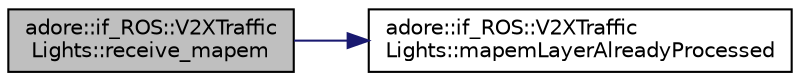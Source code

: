 digraph "adore::if_ROS::V2XTrafficLights::receive_mapem"
{
 // LATEX_PDF_SIZE
  edge [fontname="Helvetica",fontsize="10",labelfontname="Helvetica",labelfontsize="10"];
  node [fontname="Helvetica",fontsize="10",shape=record];
  rankdir="LR";
  Node1 [label="adore::if_ROS::V2XTraffic\lLights::receive_mapem",height=0.2,width=0.4,color="black", fillcolor="grey75", style="filled", fontcolor="black",tooltip=" "];
  Node1 -> Node2 [color="midnightblue",fontsize="10",style="solid",fontname="Helvetica"];
  Node2 [label="adore::if_ROS::V2XTraffic\lLights::mapemLayerAlreadyProcessed",height=0.2,width=0.4,color="black", fillcolor="white", style="filled",URL="$classadore_1_1if__ROS_1_1V2XTrafficLights.html#afc56939460eb5da615f17e35cc349a18",tooltip=" "];
}
